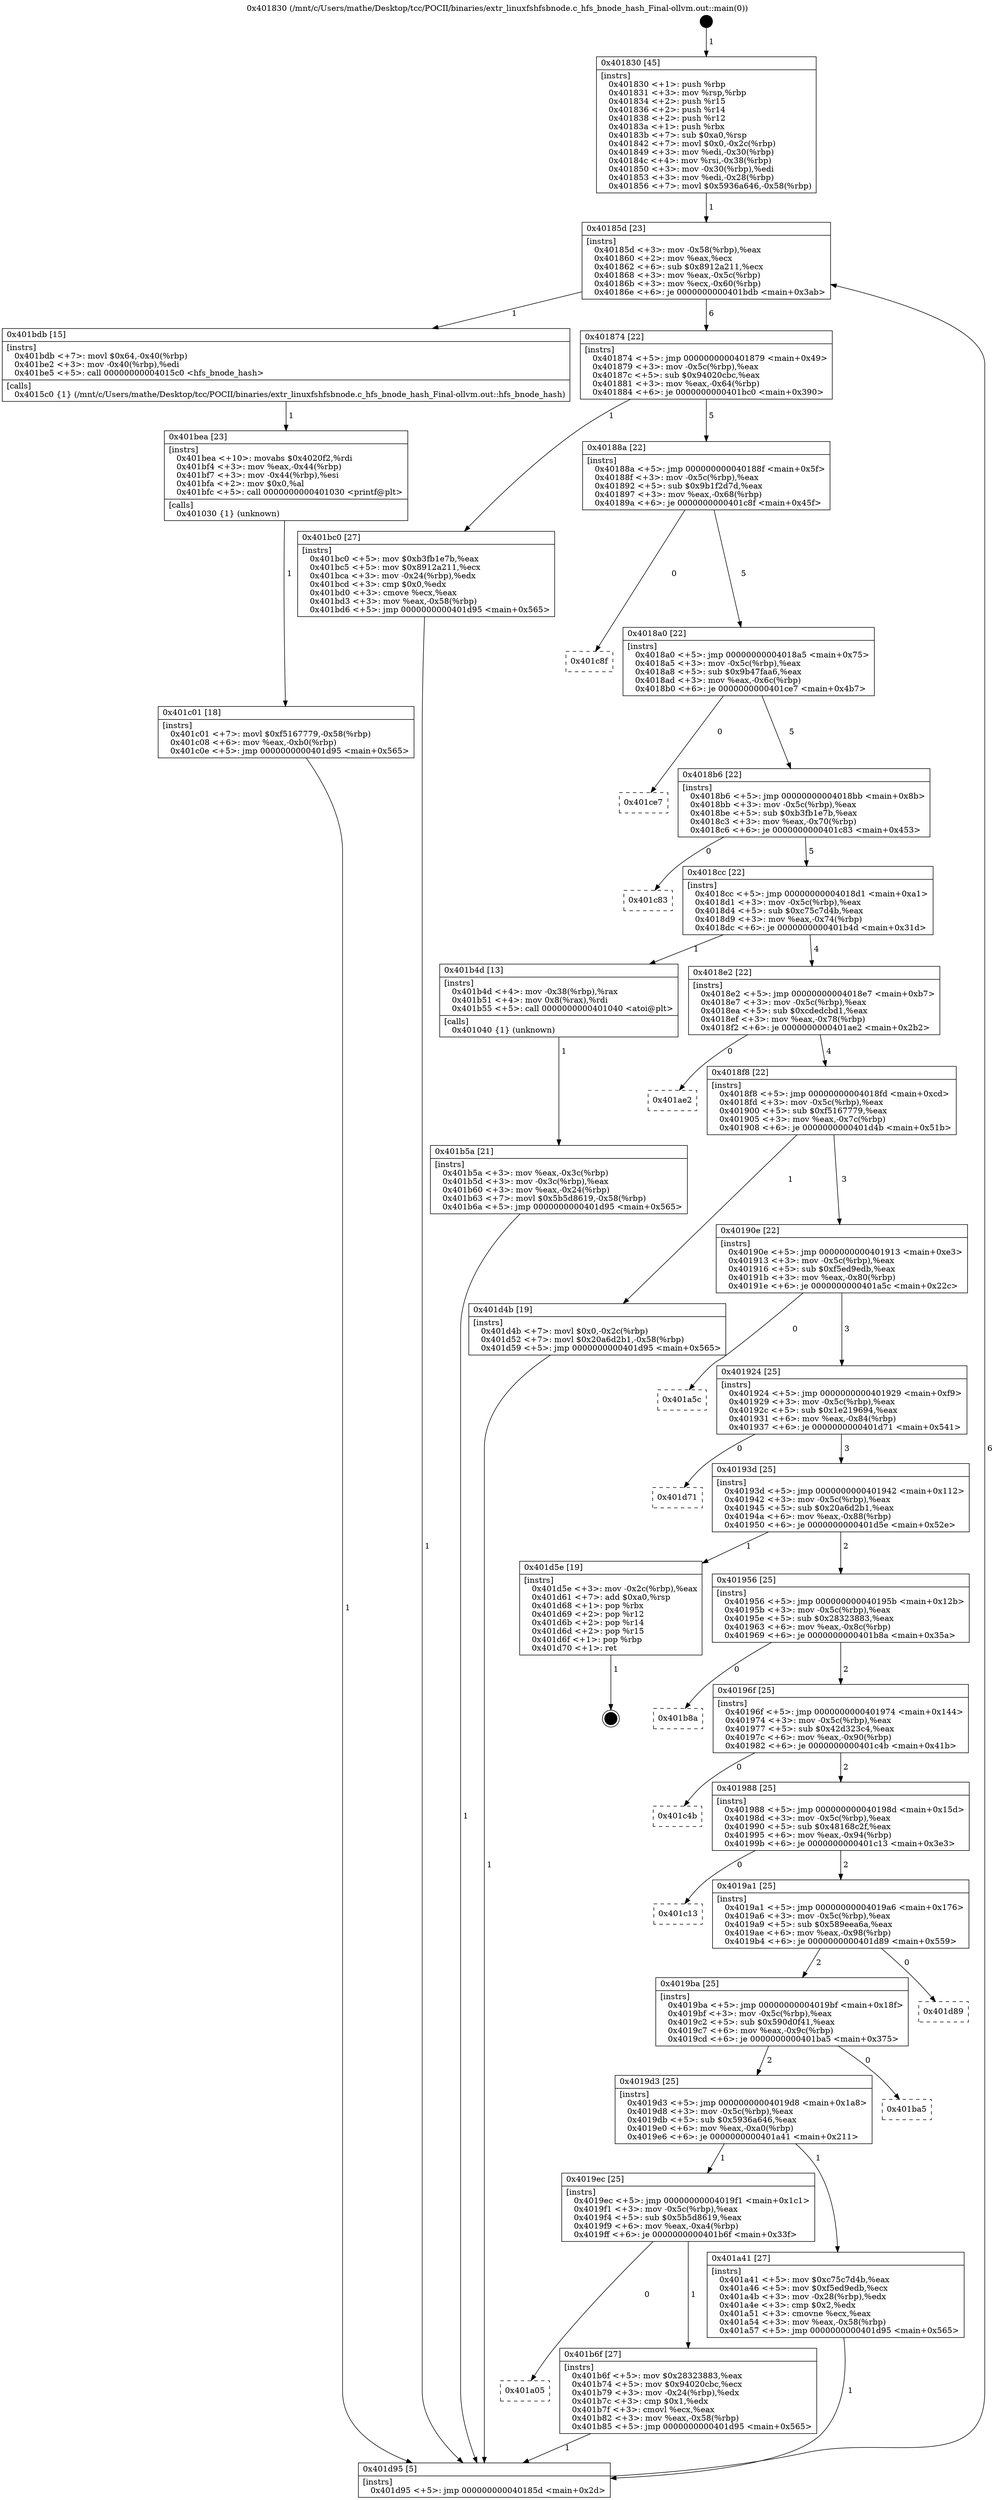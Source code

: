 digraph "0x401830" {
  label = "0x401830 (/mnt/c/Users/mathe/Desktop/tcc/POCII/binaries/extr_linuxfshfsbnode.c_hfs_bnode_hash_Final-ollvm.out::main(0))"
  labelloc = "t"
  node[shape=record]

  Entry [label="",width=0.3,height=0.3,shape=circle,fillcolor=black,style=filled]
  "0x40185d" [label="{
     0x40185d [23]\l
     | [instrs]\l
     &nbsp;&nbsp;0x40185d \<+3\>: mov -0x58(%rbp),%eax\l
     &nbsp;&nbsp;0x401860 \<+2\>: mov %eax,%ecx\l
     &nbsp;&nbsp;0x401862 \<+6\>: sub $0x8912a211,%ecx\l
     &nbsp;&nbsp;0x401868 \<+3\>: mov %eax,-0x5c(%rbp)\l
     &nbsp;&nbsp;0x40186b \<+3\>: mov %ecx,-0x60(%rbp)\l
     &nbsp;&nbsp;0x40186e \<+6\>: je 0000000000401bdb \<main+0x3ab\>\l
  }"]
  "0x401bdb" [label="{
     0x401bdb [15]\l
     | [instrs]\l
     &nbsp;&nbsp;0x401bdb \<+7\>: movl $0x64,-0x40(%rbp)\l
     &nbsp;&nbsp;0x401be2 \<+3\>: mov -0x40(%rbp),%edi\l
     &nbsp;&nbsp;0x401be5 \<+5\>: call 00000000004015c0 \<hfs_bnode_hash\>\l
     | [calls]\l
     &nbsp;&nbsp;0x4015c0 \{1\} (/mnt/c/Users/mathe/Desktop/tcc/POCII/binaries/extr_linuxfshfsbnode.c_hfs_bnode_hash_Final-ollvm.out::hfs_bnode_hash)\l
  }"]
  "0x401874" [label="{
     0x401874 [22]\l
     | [instrs]\l
     &nbsp;&nbsp;0x401874 \<+5\>: jmp 0000000000401879 \<main+0x49\>\l
     &nbsp;&nbsp;0x401879 \<+3\>: mov -0x5c(%rbp),%eax\l
     &nbsp;&nbsp;0x40187c \<+5\>: sub $0x94020cbc,%eax\l
     &nbsp;&nbsp;0x401881 \<+3\>: mov %eax,-0x64(%rbp)\l
     &nbsp;&nbsp;0x401884 \<+6\>: je 0000000000401bc0 \<main+0x390\>\l
  }"]
  Exit [label="",width=0.3,height=0.3,shape=circle,fillcolor=black,style=filled,peripheries=2]
  "0x401bc0" [label="{
     0x401bc0 [27]\l
     | [instrs]\l
     &nbsp;&nbsp;0x401bc0 \<+5\>: mov $0xb3fb1e7b,%eax\l
     &nbsp;&nbsp;0x401bc5 \<+5\>: mov $0x8912a211,%ecx\l
     &nbsp;&nbsp;0x401bca \<+3\>: mov -0x24(%rbp),%edx\l
     &nbsp;&nbsp;0x401bcd \<+3\>: cmp $0x0,%edx\l
     &nbsp;&nbsp;0x401bd0 \<+3\>: cmove %ecx,%eax\l
     &nbsp;&nbsp;0x401bd3 \<+3\>: mov %eax,-0x58(%rbp)\l
     &nbsp;&nbsp;0x401bd6 \<+5\>: jmp 0000000000401d95 \<main+0x565\>\l
  }"]
  "0x40188a" [label="{
     0x40188a [22]\l
     | [instrs]\l
     &nbsp;&nbsp;0x40188a \<+5\>: jmp 000000000040188f \<main+0x5f\>\l
     &nbsp;&nbsp;0x40188f \<+3\>: mov -0x5c(%rbp),%eax\l
     &nbsp;&nbsp;0x401892 \<+5\>: sub $0x9b1f2d7d,%eax\l
     &nbsp;&nbsp;0x401897 \<+3\>: mov %eax,-0x68(%rbp)\l
     &nbsp;&nbsp;0x40189a \<+6\>: je 0000000000401c8f \<main+0x45f\>\l
  }"]
  "0x401c01" [label="{
     0x401c01 [18]\l
     | [instrs]\l
     &nbsp;&nbsp;0x401c01 \<+7\>: movl $0xf5167779,-0x58(%rbp)\l
     &nbsp;&nbsp;0x401c08 \<+6\>: mov %eax,-0xb0(%rbp)\l
     &nbsp;&nbsp;0x401c0e \<+5\>: jmp 0000000000401d95 \<main+0x565\>\l
  }"]
  "0x401c8f" [label="{
     0x401c8f\l
  }", style=dashed]
  "0x4018a0" [label="{
     0x4018a0 [22]\l
     | [instrs]\l
     &nbsp;&nbsp;0x4018a0 \<+5\>: jmp 00000000004018a5 \<main+0x75\>\l
     &nbsp;&nbsp;0x4018a5 \<+3\>: mov -0x5c(%rbp),%eax\l
     &nbsp;&nbsp;0x4018a8 \<+5\>: sub $0x9b47faa6,%eax\l
     &nbsp;&nbsp;0x4018ad \<+3\>: mov %eax,-0x6c(%rbp)\l
     &nbsp;&nbsp;0x4018b0 \<+6\>: je 0000000000401ce7 \<main+0x4b7\>\l
  }"]
  "0x401bea" [label="{
     0x401bea [23]\l
     | [instrs]\l
     &nbsp;&nbsp;0x401bea \<+10\>: movabs $0x4020f2,%rdi\l
     &nbsp;&nbsp;0x401bf4 \<+3\>: mov %eax,-0x44(%rbp)\l
     &nbsp;&nbsp;0x401bf7 \<+3\>: mov -0x44(%rbp),%esi\l
     &nbsp;&nbsp;0x401bfa \<+2\>: mov $0x0,%al\l
     &nbsp;&nbsp;0x401bfc \<+5\>: call 0000000000401030 \<printf@plt\>\l
     | [calls]\l
     &nbsp;&nbsp;0x401030 \{1\} (unknown)\l
  }"]
  "0x401ce7" [label="{
     0x401ce7\l
  }", style=dashed]
  "0x4018b6" [label="{
     0x4018b6 [22]\l
     | [instrs]\l
     &nbsp;&nbsp;0x4018b6 \<+5\>: jmp 00000000004018bb \<main+0x8b\>\l
     &nbsp;&nbsp;0x4018bb \<+3\>: mov -0x5c(%rbp),%eax\l
     &nbsp;&nbsp;0x4018be \<+5\>: sub $0xb3fb1e7b,%eax\l
     &nbsp;&nbsp;0x4018c3 \<+3\>: mov %eax,-0x70(%rbp)\l
     &nbsp;&nbsp;0x4018c6 \<+6\>: je 0000000000401c83 \<main+0x453\>\l
  }"]
  "0x401a05" [label="{
     0x401a05\l
  }", style=dashed]
  "0x401c83" [label="{
     0x401c83\l
  }", style=dashed]
  "0x4018cc" [label="{
     0x4018cc [22]\l
     | [instrs]\l
     &nbsp;&nbsp;0x4018cc \<+5\>: jmp 00000000004018d1 \<main+0xa1\>\l
     &nbsp;&nbsp;0x4018d1 \<+3\>: mov -0x5c(%rbp),%eax\l
     &nbsp;&nbsp;0x4018d4 \<+5\>: sub $0xc75c7d4b,%eax\l
     &nbsp;&nbsp;0x4018d9 \<+3\>: mov %eax,-0x74(%rbp)\l
     &nbsp;&nbsp;0x4018dc \<+6\>: je 0000000000401b4d \<main+0x31d\>\l
  }"]
  "0x401b6f" [label="{
     0x401b6f [27]\l
     | [instrs]\l
     &nbsp;&nbsp;0x401b6f \<+5\>: mov $0x28323883,%eax\l
     &nbsp;&nbsp;0x401b74 \<+5\>: mov $0x94020cbc,%ecx\l
     &nbsp;&nbsp;0x401b79 \<+3\>: mov -0x24(%rbp),%edx\l
     &nbsp;&nbsp;0x401b7c \<+3\>: cmp $0x1,%edx\l
     &nbsp;&nbsp;0x401b7f \<+3\>: cmovl %ecx,%eax\l
     &nbsp;&nbsp;0x401b82 \<+3\>: mov %eax,-0x58(%rbp)\l
     &nbsp;&nbsp;0x401b85 \<+5\>: jmp 0000000000401d95 \<main+0x565\>\l
  }"]
  "0x401b4d" [label="{
     0x401b4d [13]\l
     | [instrs]\l
     &nbsp;&nbsp;0x401b4d \<+4\>: mov -0x38(%rbp),%rax\l
     &nbsp;&nbsp;0x401b51 \<+4\>: mov 0x8(%rax),%rdi\l
     &nbsp;&nbsp;0x401b55 \<+5\>: call 0000000000401040 \<atoi@plt\>\l
     | [calls]\l
     &nbsp;&nbsp;0x401040 \{1\} (unknown)\l
  }"]
  "0x4018e2" [label="{
     0x4018e2 [22]\l
     | [instrs]\l
     &nbsp;&nbsp;0x4018e2 \<+5\>: jmp 00000000004018e7 \<main+0xb7\>\l
     &nbsp;&nbsp;0x4018e7 \<+3\>: mov -0x5c(%rbp),%eax\l
     &nbsp;&nbsp;0x4018ea \<+5\>: sub $0xcdedcbd1,%eax\l
     &nbsp;&nbsp;0x4018ef \<+3\>: mov %eax,-0x78(%rbp)\l
     &nbsp;&nbsp;0x4018f2 \<+6\>: je 0000000000401ae2 \<main+0x2b2\>\l
  }"]
  "0x401b5a" [label="{
     0x401b5a [21]\l
     | [instrs]\l
     &nbsp;&nbsp;0x401b5a \<+3\>: mov %eax,-0x3c(%rbp)\l
     &nbsp;&nbsp;0x401b5d \<+3\>: mov -0x3c(%rbp),%eax\l
     &nbsp;&nbsp;0x401b60 \<+3\>: mov %eax,-0x24(%rbp)\l
     &nbsp;&nbsp;0x401b63 \<+7\>: movl $0x5b5d8619,-0x58(%rbp)\l
     &nbsp;&nbsp;0x401b6a \<+5\>: jmp 0000000000401d95 \<main+0x565\>\l
  }"]
  "0x401ae2" [label="{
     0x401ae2\l
  }", style=dashed]
  "0x4018f8" [label="{
     0x4018f8 [22]\l
     | [instrs]\l
     &nbsp;&nbsp;0x4018f8 \<+5\>: jmp 00000000004018fd \<main+0xcd\>\l
     &nbsp;&nbsp;0x4018fd \<+3\>: mov -0x5c(%rbp),%eax\l
     &nbsp;&nbsp;0x401900 \<+5\>: sub $0xf5167779,%eax\l
     &nbsp;&nbsp;0x401905 \<+3\>: mov %eax,-0x7c(%rbp)\l
     &nbsp;&nbsp;0x401908 \<+6\>: je 0000000000401d4b \<main+0x51b\>\l
  }"]
  "0x401830" [label="{
     0x401830 [45]\l
     | [instrs]\l
     &nbsp;&nbsp;0x401830 \<+1\>: push %rbp\l
     &nbsp;&nbsp;0x401831 \<+3\>: mov %rsp,%rbp\l
     &nbsp;&nbsp;0x401834 \<+2\>: push %r15\l
     &nbsp;&nbsp;0x401836 \<+2\>: push %r14\l
     &nbsp;&nbsp;0x401838 \<+2\>: push %r12\l
     &nbsp;&nbsp;0x40183a \<+1\>: push %rbx\l
     &nbsp;&nbsp;0x40183b \<+7\>: sub $0xa0,%rsp\l
     &nbsp;&nbsp;0x401842 \<+7\>: movl $0x0,-0x2c(%rbp)\l
     &nbsp;&nbsp;0x401849 \<+3\>: mov %edi,-0x30(%rbp)\l
     &nbsp;&nbsp;0x40184c \<+4\>: mov %rsi,-0x38(%rbp)\l
     &nbsp;&nbsp;0x401850 \<+3\>: mov -0x30(%rbp),%edi\l
     &nbsp;&nbsp;0x401853 \<+3\>: mov %edi,-0x28(%rbp)\l
     &nbsp;&nbsp;0x401856 \<+7\>: movl $0x5936a646,-0x58(%rbp)\l
  }"]
  "0x401d4b" [label="{
     0x401d4b [19]\l
     | [instrs]\l
     &nbsp;&nbsp;0x401d4b \<+7\>: movl $0x0,-0x2c(%rbp)\l
     &nbsp;&nbsp;0x401d52 \<+7\>: movl $0x20a6d2b1,-0x58(%rbp)\l
     &nbsp;&nbsp;0x401d59 \<+5\>: jmp 0000000000401d95 \<main+0x565\>\l
  }"]
  "0x40190e" [label="{
     0x40190e [22]\l
     | [instrs]\l
     &nbsp;&nbsp;0x40190e \<+5\>: jmp 0000000000401913 \<main+0xe3\>\l
     &nbsp;&nbsp;0x401913 \<+3\>: mov -0x5c(%rbp),%eax\l
     &nbsp;&nbsp;0x401916 \<+5\>: sub $0xf5ed9edb,%eax\l
     &nbsp;&nbsp;0x40191b \<+3\>: mov %eax,-0x80(%rbp)\l
     &nbsp;&nbsp;0x40191e \<+6\>: je 0000000000401a5c \<main+0x22c\>\l
  }"]
  "0x401d95" [label="{
     0x401d95 [5]\l
     | [instrs]\l
     &nbsp;&nbsp;0x401d95 \<+5\>: jmp 000000000040185d \<main+0x2d\>\l
  }"]
  "0x401a5c" [label="{
     0x401a5c\l
  }", style=dashed]
  "0x401924" [label="{
     0x401924 [25]\l
     | [instrs]\l
     &nbsp;&nbsp;0x401924 \<+5\>: jmp 0000000000401929 \<main+0xf9\>\l
     &nbsp;&nbsp;0x401929 \<+3\>: mov -0x5c(%rbp),%eax\l
     &nbsp;&nbsp;0x40192c \<+5\>: sub $0x1e219694,%eax\l
     &nbsp;&nbsp;0x401931 \<+6\>: mov %eax,-0x84(%rbp)\l
     &nbsp;&nbsp;0x401937 \<+6\>: je 0000000000401d71 \<main+0x541\>\l
  }"]
  "0x4019ec" [label="{
     0x4019ec [25]\l
     | [instrs]\l
     &nbsp;&nbsp;0x4019ec \<+5\>: jmp 00000000004019f1 \<main+0x1c1\>\l
     &nbsp;&nbsp;0x4019f1 \<+3\>: mov -0x5c(%rbp),%eax\l
     &nbsp;&nbsp;0x4019f4 \<+5\>: sub $0x5b5d8619,%eax\l
     &nbsp;&nbsp;0x4019f9 \<+6\>: mov %eax,-0xa4(%rbp)\l
     &nbsp;&nbsp;0x4019ff \<+6\>: je 0000000000401b6f \<main+0x33f\>\l
  }"]
  "0x401d71" [label="{
     0x401d71\l
  }", style=dashed]
  "0x40193d" [label="{
     0x40193d [25]\l
     | [instrs]\l
     &nbsp;&nbsp;0x40193d \<+5\>: jmp 0000000000401942 \<main+0x112\>\l
     &nbsp;&nbsp;0x401942 \<+3\>: mov -0x5c(%rbp),%eax\l
     &nbsp;&nbsp;0x401945 \<+5\>: sub $0x20a6d2b1,%eax\l
     &nbsp;&nbsp;0x40194a \<+6\>: mov %eax,-0x88(%rbp)\l
     &nbsp;&nbsp;0x401950 \<+6\>: je 0000000000401d5e \<main+0x52e\>\l
  }"]
  "0x401a41" [label="{
     0x401a41 [27]\l
     | [instrs]\l
     &nbsp;&nbsp;0x401a41 \<+5\>: mov $0xc75c7d4b,%eax\l
     &nbsp;&nbsp;0x401a46 \<+5\>: mov $0xf5ed9edb,%ecx\l
     &nbsp;&nbsp;0x401a4b \<+3\>: mov -0x28(%rbp),%edx\l
     &nbsp;&nbsp;0x401a4e \<+3\>: cmp $0x2,%edx\l
     &nbsp;&nbsp;0x401a51 \<+3\>: cmovne %ecx,%eax\l
     &nbsp;&nbsp;0x401a54 \<+3\>: mov %eax,-0x58(%rbp)\l
     &nbsp;&nbsp;0x401a57 \<+5\>: jmp 0000000000401d95 \<main+0x565\>\l
  }"]
  "0x401d5e" [label="{
     0x401d5e [19]\l
     | [instrs]\l
     &nbsp;&nbsp;0x401d5e \<+3\>: mov -0x2c(%rbp),%eax\l
     &nbsp;&nbsp;0x401d61 \<+7\>: add $0xa0,%rsp\l
     &nbsp;&nbsp;0x401d68 \<+1\>: pop %rbx\l
     &nbsp;&nbsp;0x401d69 \<+2\>: pop %r12\l
     &nbsp;&nbsp;0x401d6b \<+2\>: pop %r14\l
     &nbsp;&nbsp;0x401d6d \<+2\>: pop %r15\l
     &nbsp;&nbsp;0x401d6f \<+1\>: pop %rbp\l
     &nbsp;&nbsp;0x401d70 \<+1\>: ret\l
  }"]
  "0x401956" [label="{
     0x401956 [25]\l
     | [instrs]\l
     &nbsp;&nbsp;0x401956 \<+5\>: jmp 000000000040195b \<main+0x12b\>\l
     &nbsp;&nbsp;0x40195b \<+3\>: mov -0x5c(%rbp),%eax\l
     &nbsp;&nbsp;0x40195e \<+5\>: sub $0x28323883,%eax\l
     &nbsp;&nbsp;0x401963 \<+6\>: mov %eax,-0x8c(%rbp)\l
     &nbsp;&nbsp;0x401969 \<+6\>: je 0000000000401b8a \<main+0x35a\>\l
  }"]
  "0x4019d3" [label="{
     0x4019d3 [25]\l
     | [instrs]\l
     &nbsp;&nbsp;0x4019d3 \<+5\>: jmp 00000000004019d8 \<main+0x1a8\>\l
     &nbsp;&nbsp;0x4019d8 \<+3\>: mov -0x5c(%rbp),%eax\l
     &nbsp;&nbsp;0x4019db \<+5\>: sub $0x5936a646,%eax\l
     &nbsp;&nbsp;0x4019e0 \<+6\>: mov %eax,-0xa0(%rbp)\l
     &nbsp;&nbsp;0x4019e6 \<+6\>: je 0000000000401a41 \<main+0x211\>\l
  }"]
  "0x401b8a" [label="{
     0x401b8a\l
  }", style=dashed]
  "0x40196f" [label="{
     0x40196f [25]\l
     | [instrs]\l
     &nbsp;&nbsp;0x40196f \<+5\>: jmp 0000000000401974 \<main+0x144\>\l
     &nbsp;&nbsp;0x401974 \<+3\>: mov -0x5c(%rbp),%eax\l
     &nbsp;&nbsp;0x401977 \<+5\>: sub $0x42d323c4,%eax\l
     &nbsp;&nbsp;0x40197c \<+6\>: mov %eax,-0x90(%rbp)\l
     &nbsp;&nbsp;0x401982 \<+6\>: je 0000000000401c4b \<main+0x41b\>\l
  }"]
  "0x401ba5" [label="{
     0x401ba5\l
  }", style=dashed]
  "0x401c4b" [label="{
     0x401c4b\l
  }", style=dashed]
  "0x401988" [label="{
     0x401988 [25]\l
     | [instrs]\l
     &nbsp;&nbsp;0x401988 \<+5\>: jmp 000000000040198d \<main+0x15d\>\l
     &nbsp;&nbsp;0x40198d \<+3\>: mov -0x5c(%rbp),%eax\l
     &nbsp;&nbsp;0x401990 \<+5\>: sub $0x48168c2f,%eax\l
     &nbsp;&nbsp;0x401995 \<+6\>: mov %eax,-0x94(%rbp)\l
     &nbsp;&nbsp;0x40199b \<+6\>: je 0000000000401c13 \<main+0x3e3\>\l
  }"]
  "0x4019ba" [label="{
     0x4019ba [25]\l
     | [instrs]\l
     &nbsp;&nbsp;0x4019ba \<+5\>: jmp 00000000004019bf \<main+0x18f\>\l
     &nbsp;&nbsp;0x4019bf \<+3\>: mov -0x5c(%rbp),%eax\l
     &nbsp;&nbsp;0x4019c2 \<+5\>: sub $0x590d0f41,%eax\l
     &nbsp;&nbsp;0x4019c7 \<+6\>: mov %eax,-0x9c(%rbp)\l
     &nbsp;&nbsp;0x4019cd \<+6\>: je 0000000000401ba5 \<main+0x375\>\l
  }"]
  "0x401c13" [label="{
     0x401c13\l
  }", style=dashed]
  "0x4019a1" [label="{
     0x4019a1 [25]\l
     | [instrs]\l
     &nbsp;&nbsp;0x4019a1 \<+5\>: jmp 00000000004019a6 \<main+0x176\>\l
     &nbsp;&nbsp;0x4019a6 \<+3\>: mov -0x5c(%rbp),%eax\l
     &nbsp;&nbsp;0x4019a9 \<+5\>: sub $0x589eea6a,%eax\l
     &nbsp;&nbsp;0x4019ae \<+6\>: mov %eax,-0x98(%rbp)\l
     &nbsp;&nbsp;0x4019b4 \<+6\>: je 0000000000401d89 \<main+0x559\>\l
  }"]
  "0x401d89" [label="{
     0x401d89\l
  }", style=dashed]
  Entry -> "0x401830" [label=" 1"]
  "0x40185d" -> "0x401bdb" [label=" 1"]
  "0x40185d" -> "0x401874" [label=" 6"]
  "0x401d5e" -> Exit [label=" 1"]
  "0x401874" -> "0x401bc0" [label=" 1"]
  "0x401874" -> "0x40188a" [label=" 5"]
  "0x401d4b" -> "0x401d95" [label=" 1"]
  "0x40188a" -> "0x401c8f" [label=" 0"]
  "0x40188a" -> "0x4018a0" [label=" 5"]
  "0x401c01" -> "0x401d95" [label=" 1"]
  "0x4018a0" -> "0x401ce7" [label=" 0"]
  "0x4018a0" -> "0x4018b6" [label=" 5"]
  "0x401bea" -> "0x401c01" [label=" 1"]
  "0x4018b6" -> "0x401c83" [label=" 0"]
  "0x4018b6" -> "0x4018cc" [label=" 5"]
  "0x401bdb" -> "0x401bea" [label=" 1"]
  "0x4018cc" -> "0x401b4d" [label=" 1"]
  "0x4018cc" -> "0x4018e2" [label=" 4"]
  "0x401bc0" -> "0x401d95" [label=" 1"]
  "0x4018e2" -> "0x401ae2" [label=" 0"]
  "0x4018e2" -> "0x4018f8" [label=" 4"]
  "0x4019ec" -> "0x401a05" [label=" 0"]
  "0x4018f8" -> "0x401d4b" [label=" 1"]
  "0x4018f8" -> "0x40190e" [label=" 3"]
  "0x4019ec" -> "0x401b6f" [label=" 1"]
  "0x40190e" -> "0x401a5c" [label=" 0"]
  "0x40190e" -> "0x401924" [label=" 3"]
  "0x401b6f" -> "0x401d95" [label=" 1"]
  "0x401924" -> "0x401d71" [label=" 0"]
  "0x401924" -> "0x40193d" [label=" 3"]
  "0x401b5a" -> "0x401d95" [label=" 1"]
  "0x40193d" -> "0x401d5e" [label=" 1"]
  "0x40193d" -> "0x401956" [label=" 2"]
  "0x401b4d" -> "0x401b5a" [label=" 1"]
  "0x401956" -> "0x401b8a" [label=" 0"]
  "0x401956" -> "0x40196f" [label=" 2"]
  "0x401830" -> "0x40185d" [label=" 1"]
  "0x40196f" -> "0x401c4b" [label=" 0"]
  "0x40196f" -> "0x401988" [label=" 2"]
  "0x401a41" -> "0x401d95" [label=" 1"]
  "0x401988" -> "0x401c13" [label=" 0"]
  "0x401988" -> "0x4019a1" [label=" 2"]
  "0x4019d3" -> "0x401a41" [label=" 1"]
  "0x4019a1" -> "0x401d89" [label=" 0"]
  "0x4019a1" -> "0x4019ba" [label=" 2"]
  "0x4019d3" -> "0x4019ec" [label=" 1"]
  "0x4019ba" -> "0x401ba5" [label=" 0"]
  "0x4019ba" -> "0x4019d3" [label=" 2"]
  "0x401d95" -> "0x40185d" [label=" 6"]
}
